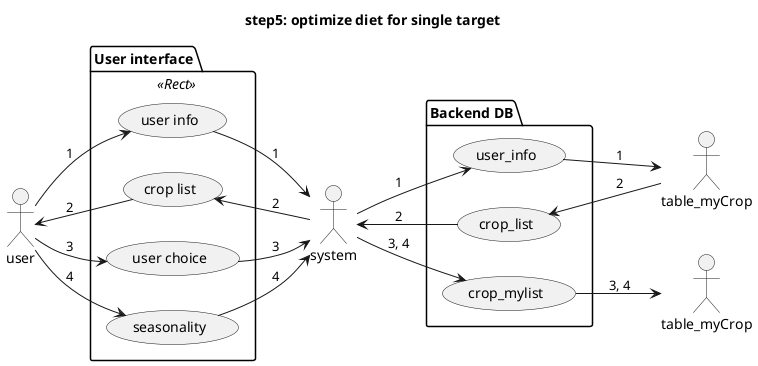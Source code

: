 @startuml
left to right direction

title step5: optimize diet for single target

actor :user: as user
actor :system: as admin
actor :table_myCrop: as table1
actor :table_myCrop: as table2

  package "User interface" <<Rect>> {
      user --> (user info):"1"
      (user info) --> admin:"1"
      user <-- (crop list):"2"
      (crop list) <-- admin:"2"
      user --> (user choice):"3"
      (user choice) --> admin:"3"
      user --> (seasonality):"4"
      (seasonality) --> admin:"4"
  }

  package "Backend DB" {
    admin --> (user_info):"1"
    (user_info) --> table1:"1"
    (crop_list) <-- table1:"2"
    admin <-- (crop_list):"2"
    admin --> (crop_mylist):"3, 4"
    (crop_mylist) --> table2:"3, 4"
  }


@enduml
